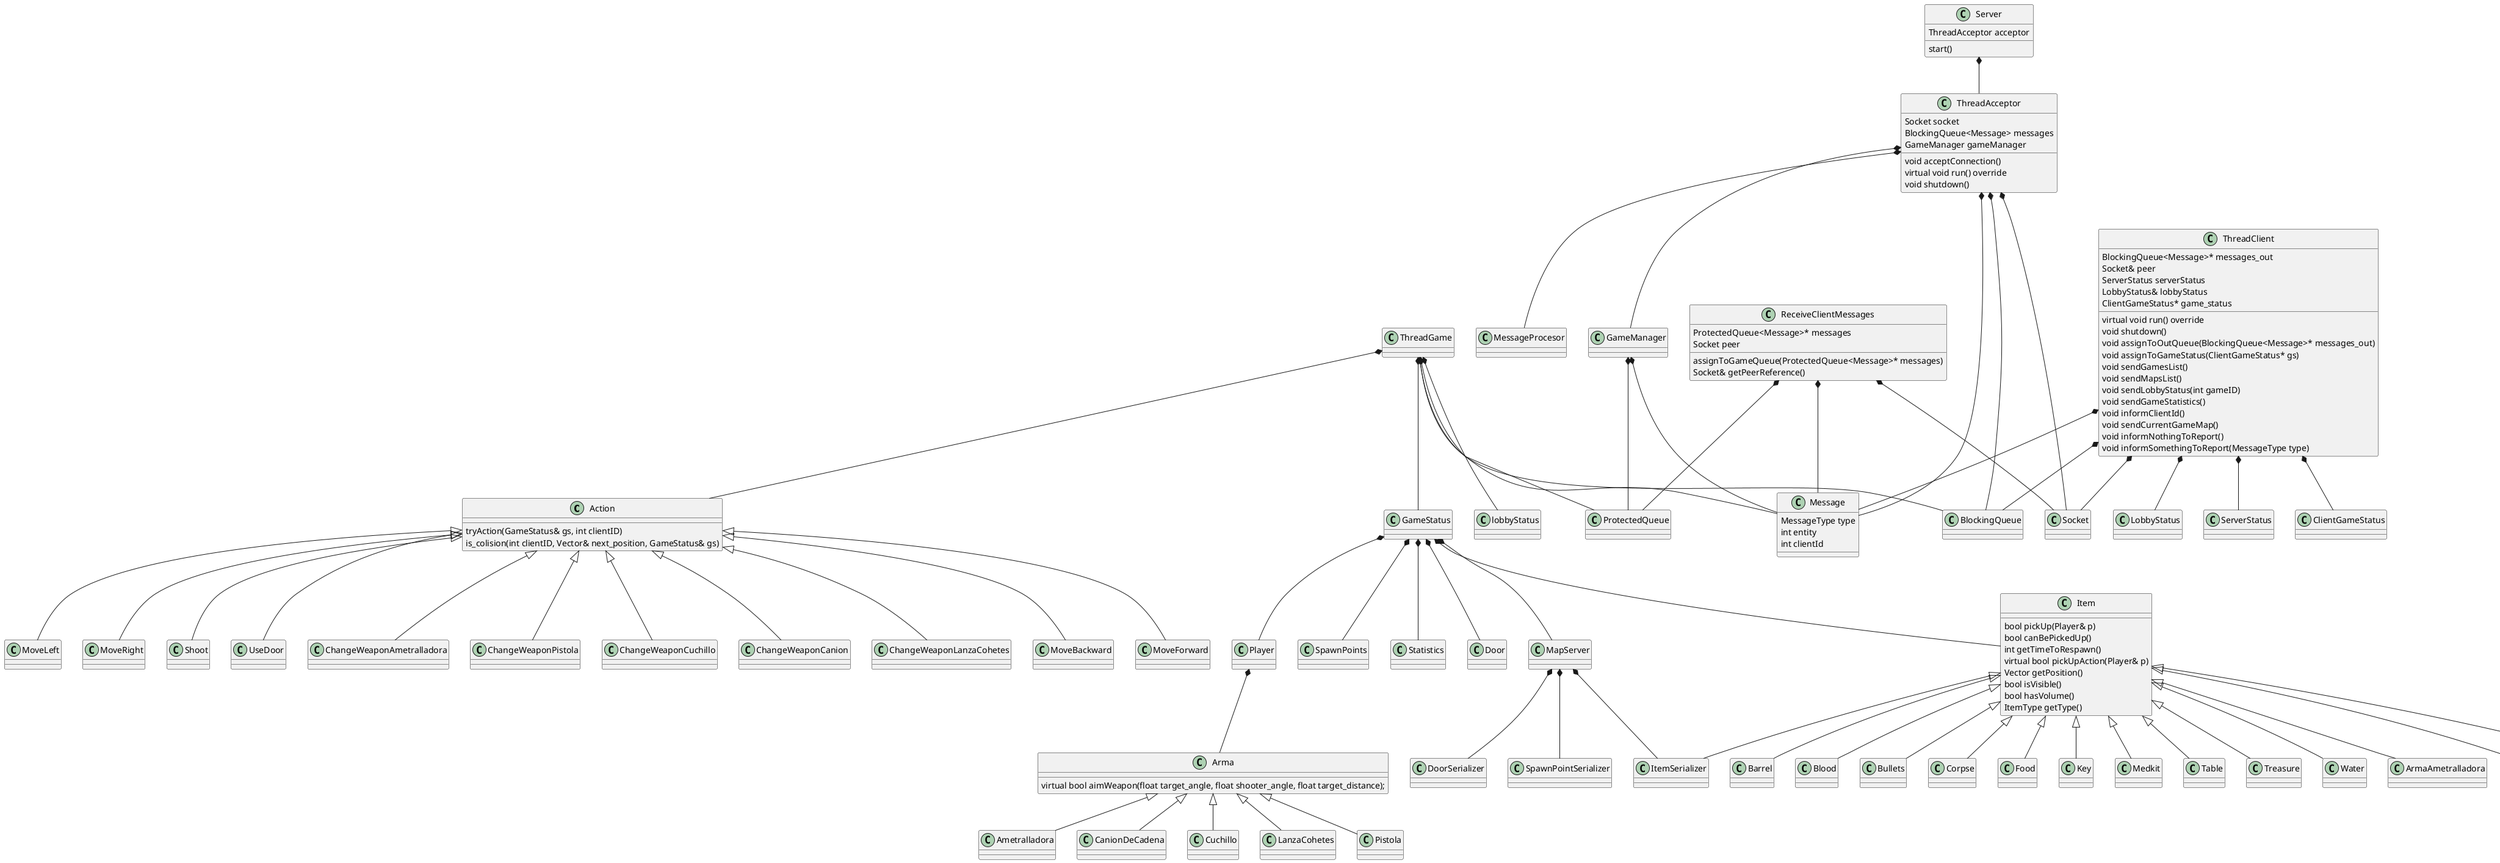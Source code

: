 @startuml uml

class Action
class ChangeWeaponAmetralladora
class ChangeWeaponPistola
class ChangeWeaponCuchillo
class ChangeWeaponCanion
class ChangeWeaponLanzaCohetes
class MoveBackward
class MoveForward
class MoveLeft
class MoveRight
class Shoot 
class UseDoor 

class Message 
class ReceiveClientMessages
class ThreadAcceptor 
class ThreadClient 
class MessageProcesor

class ClientGameStatus
class Door 
class DoorSerializer
class SpawnPointSerializer
class GameManager
class GameStatus
class LobbyStatus
class MapServer
class Player
class ServerStatus
class SpawnPoints
class Statistics
class ThreadGame

class Item 
class ArmaAmetralladora
class ArmaCanion
class ArmaLanzaCohetes
class Barrel
class Blood
class Bullets
class Corpse 
class Food 
class Key 
class Medkit
class Table 
class Treasure
class Water
class ItemSerializer

class Arma 
class Ametralladora 
class CanionDeCadena
class Cuchillo 
class LanzaCohetes 
class Pistola 

class Server

Server : ThreadAcceptor acceptor
Server : start()

Item : 	bool pickUp(Player& p)
Item : 	bool canBePickedUp()
Item : 	int getTimeToRespawn()
Item : 	virtual bool pickUpAction(Player& p)
Item : 	Vector getPosition()
Item : 	bool isVisible()
Item : 	bool hasVolume()
Item : 	ItemType getType()

Arma : 	virtual bool aimWeapon(float target_angle, float shooter_angle, float target_distance);

Action : tryAction(GameStatus& gs, int clientID)
Action : is_colision(int clientID, Vector& next_position, GameStatus& gs)

Message : MessageType type
Message : int entity
Message : int clientId

ReceiveClientMessages : ProtectedQueue<Message>* messages
ReceiveClientMessages : Socket peer
ReceiveClientMessages : assignToGameQueue(ProtectedQueue<Message>* messages)
ReceiveClientMessages : Socket& getPeerReference()

ThreadAcceptor : Socket socket
ThreadAcceptor : BlockingQueue<Message> messages
ThreadAcceptor : GameManager gameManager
ThreadAcceptor : void acceptConnection()
ThreadAcceptor : virtual void run() override
ThreadAcceptor : void shutdown()

ThreadClient : BlockingQueue<Message>* messages_out
ThreadClient : Socket& peer
ThreadClient : ServerStatus serverStatus
ThreadClient : LobbyStatus& lobbyStatus
ThreadClient : ClientGameStatus* game_status
ThreadClient : virtual void run() override
ThreadClient : void shutdown()
ThreadClient : void assignToOutQueue(BlockingQueue<Message>* messages_out)
ThreadClient : void assignToGameStatus(ClientGameStatus* gs)
ThreadClient : void sendGamesList()
ThreadClient : void sendMapsList()
ThreadClient : void sendLobbyStatus(int gameID)
ThreadClient : void sendGameStatistics()
ThreadClient : void informClientId()
ThreadClient : void sendCurrentGameMap()
ThreadClient : void informNothingToReport()
ThreadClient : void informSomethingToReport(MessageType type)

Server *-- ThreadAcceptor
ThreadAcceptor *-- Socket
ThreadAcceptor *-- BlockingQueue
ThreadAcceptor *-- GameManager
ThreadAcceptor *-- Message
ThreadAcceptor *-- MessageProcesor
GameManager *-- ProtectedQueue
GameManager *-- Message
ReceiveClientMessages *-- ProtectedQueue
ReceiveClientMessages *-- Socket
ReceiveClientMessages *-- Message
ThreadGame *-- ProtectedQueue
ThreadGame *-- BlockingQueue
ThreadGame *-- Action
ThreadGame *-- lobbyStatus
ThreadGame *-- GameStatus
ThreadGame *-- Message
GameStatus *-- Player
GameStatus *-- MapServer
GameStatus *-- Statistics
GameStatus *-- Item
GameStatus *-- SpawnPoints
GameStatus *-- Door
Player *-- Arma
ThreadClient *-- BlockingQueue
ThreadClient *-- Socket
ThreadClient *-- ServerStatus
ThreadClient *-- LobbyStatus
ThreadClient *-- ClientGameStatus
ThreadClient *-- Message
MapServer *-- ItemSerializer
MapServer *-- DoorSerializer
MapServer *-- SpawnPointSerializer

Arma <|-- Ametralladora 
Arma <|-- CanionDeCadena
Arma <|-- Cuchillo 
Arma <|-- LanzaCohetes 
Arma <|-- Pistola 

Item <|-- ArmaAmetralladora
Item <|-- ArmaCanion
Item <|-- ArmaLanzaCohetes
Item <|-- Barrel
Item <|-- Blood
Item <|-- Bullets
Item <|-- Corpse 
Item <|-- Food 
Item <|-- Key 
Item <|-- Medkit
Item <|-- Table 
Item <|-- Treasure
Item <|-- Water
Item <|-- ItemSerializer

Action <|-- ChangeWeaponAmetralladora
Action <|-- ChangeWeaponPistola
Action <|-- ChangeWeaponCuchillo
Action <|-- ChangeWeaponCanion
Action <|-- ChangeWeaponLanzaCohetes
Action <|-- MoveBackward
Action <|-- MoveForward
Action <|-- MoveLeft
Action <|-- MoveRight
Action <|-- Shoot 
Action <|-- UseDoor 
@enduml
